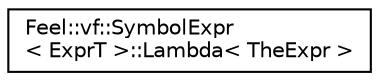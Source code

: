 digraph "Graphical Class Hierarchy"
{
 // LATEX_PDF_SIZE
  edge [fontname="Helvetica",fontsize="10",labelfontname="Helvetica",labelfontsize="10"];
  node [fontname="Helvetica",fontsize="10",shape=record];
  rankdir="LR";
  Node0 [label="Feel::vf::SymbolExpr\l\< ExprT \>::Lambda\< TheExpr \>",height=0.2,width=0.4,color="black", fillcolor="white", style="filled",URL="$structFeel_1_1vf_1_1SymbolExpr_1_1Lambda.html",tooltip=" "];
}

